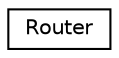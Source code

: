 digraph "Graphical Class Hierarchy"
{
  edge [fontname="Helvetica",fontsize="10",labelfontname="Helvetica",labelfontsize="10"];
  node [fontname="Helvetica",fontsize="10",shape=record];
  rankdir="LR";
  Node1 [label="Router",height=0.2,width=0.4,color="black", fillcolor="white", style="filled",URL="$class_cake_1_1_routing_1_1_router.html"];
}
